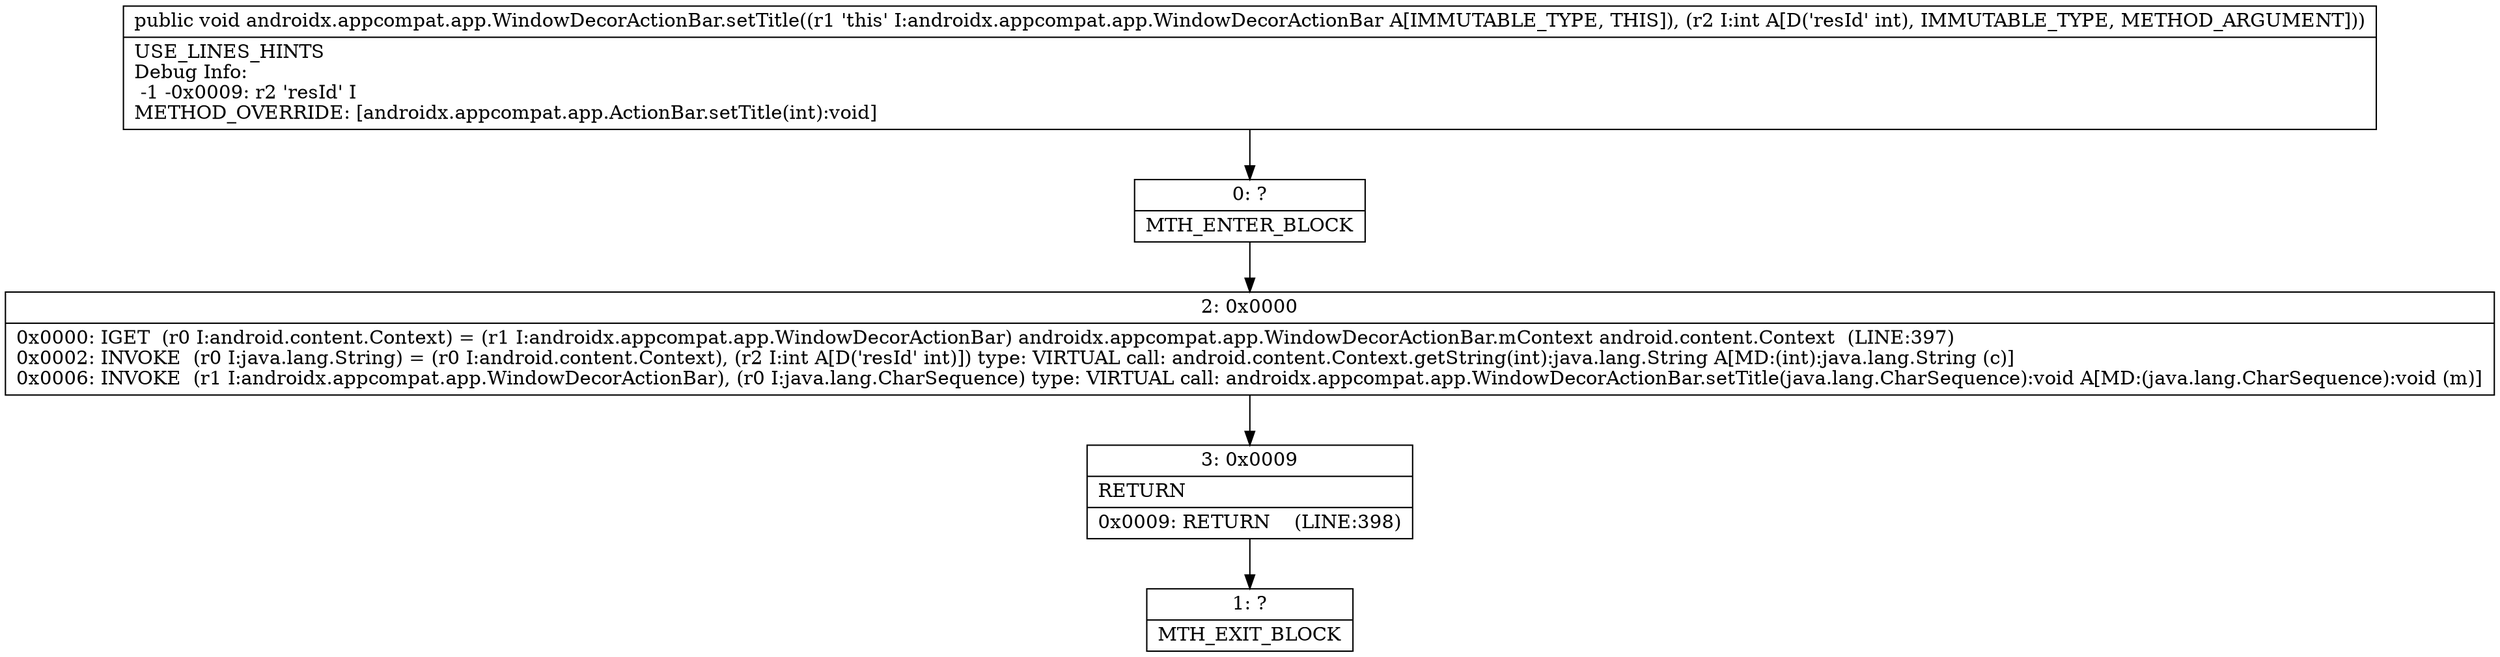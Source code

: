 digraph "CFG forandroidx.appcompat.app.WindowDecorActionBar.setTitle(I)V" {
Node_0 [shape=record,label="{0\:\ ?|MTH_ENTER_BLOCK\l}"];
Node_2 [shape=record,label="{2\:\ 0x0000|0x0000: IGET  (r0 I:android.content.Context) = (r1 I:androidx.appcompat.app.WindowDecorActionBar) androidx.appcompat.app.WindowDecorActionBar.mContext android.content.Context  (LINE:397)\l0x0002: INVOKE  (r0 I:java.lang.String) = (r0 I:android.content.Context), (r2 I:int A[D('resId' int)]) type: VIRTUAL call: android.content.Context.getString(int):java.lang.String A[MD:(int):java.lang.String (c)]\l0x0006: INVOKE  (r1 I:androidx.appcompat.app.WindowDecorActionBar), (r0 I:java.lang.CharSequence) type: VIRTUAL call: androidx.appcompat.app.WindowDecorActionBar.setTitle(java.lang.CharSequence):void A[MD:(java.lang.CharSequence):void (m)]\l}"];
Node_3 [shape=record,label="{3\:\ 0x0009|RETURN\l|0x0009: RETURN    (LINE:398)\l}"];
Node_1 [shape=record,label="{1\:\ ?|MTH_EXIT_BLOCK\l}"];
MethodNode[shape=record,label="{public void androidx.appcompat.app.WindowDecorActionBar.setTitle((r1 'this' I:androidx.appcompat.app.WindowDecorActionBar A[IMMUTABLE_TYPE, THIS]), (r2 I:int A[D('resId' int), IMMUTABLE_TYPE, METHOD_ARGUMENT]))  | USE_LINES_HINTS\lDebug Info:\l  \-1 \-0x0009: r2 'resId' I\lMETHOD_OVERRIDE: [androidx.appcompat.app.ActionBar.setTitle(int):void]\l}"];
MethodNode -> Node_0;Node_0 -> Node_2;
Node_2 -> Node_3;
Node_3 -> Node_1;
}

